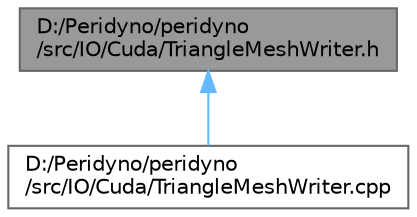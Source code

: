 digraph "D:/Peridyno/peridyno/src/IO/Cuda/TriangleMeshWriter.h"
{
 // LATEX_PDF_SIZE
  bgcolor="transparent";
  edge [fontname=Helvetica,fontsize=10,labelfontname=Helvetica,labelfontsize=10];
  node [fontname=Helvetica,fontsize=10,shape=box,height=0.2,width=0.4];
  Node1 [id="Node000001",label="D:/Peridyno/peridyno\l/src/IO/Cuda/TriangleMeshWriter.h",height=0.2,width=0.4,color="gray40", fillcolor="grey60", style="filled", fontcolor="black",tooltip=" "];
  Node1 -> Node2 [id="edge1_Node000001_Node000002",dir="back",color="steelblue1",style="solid",tooltip=" "];
  Node2 [id="Node000002",label="D:/Peridyno/peridyno\l/src/IO/Cuda/TriangleMeshWriter.cpp",height=0.2,width=0.4,color="grey40", fillcolor="white", style="filled",URL="$_triangle_mesh_writer_8cpp.html",tooltip=" "];
}
